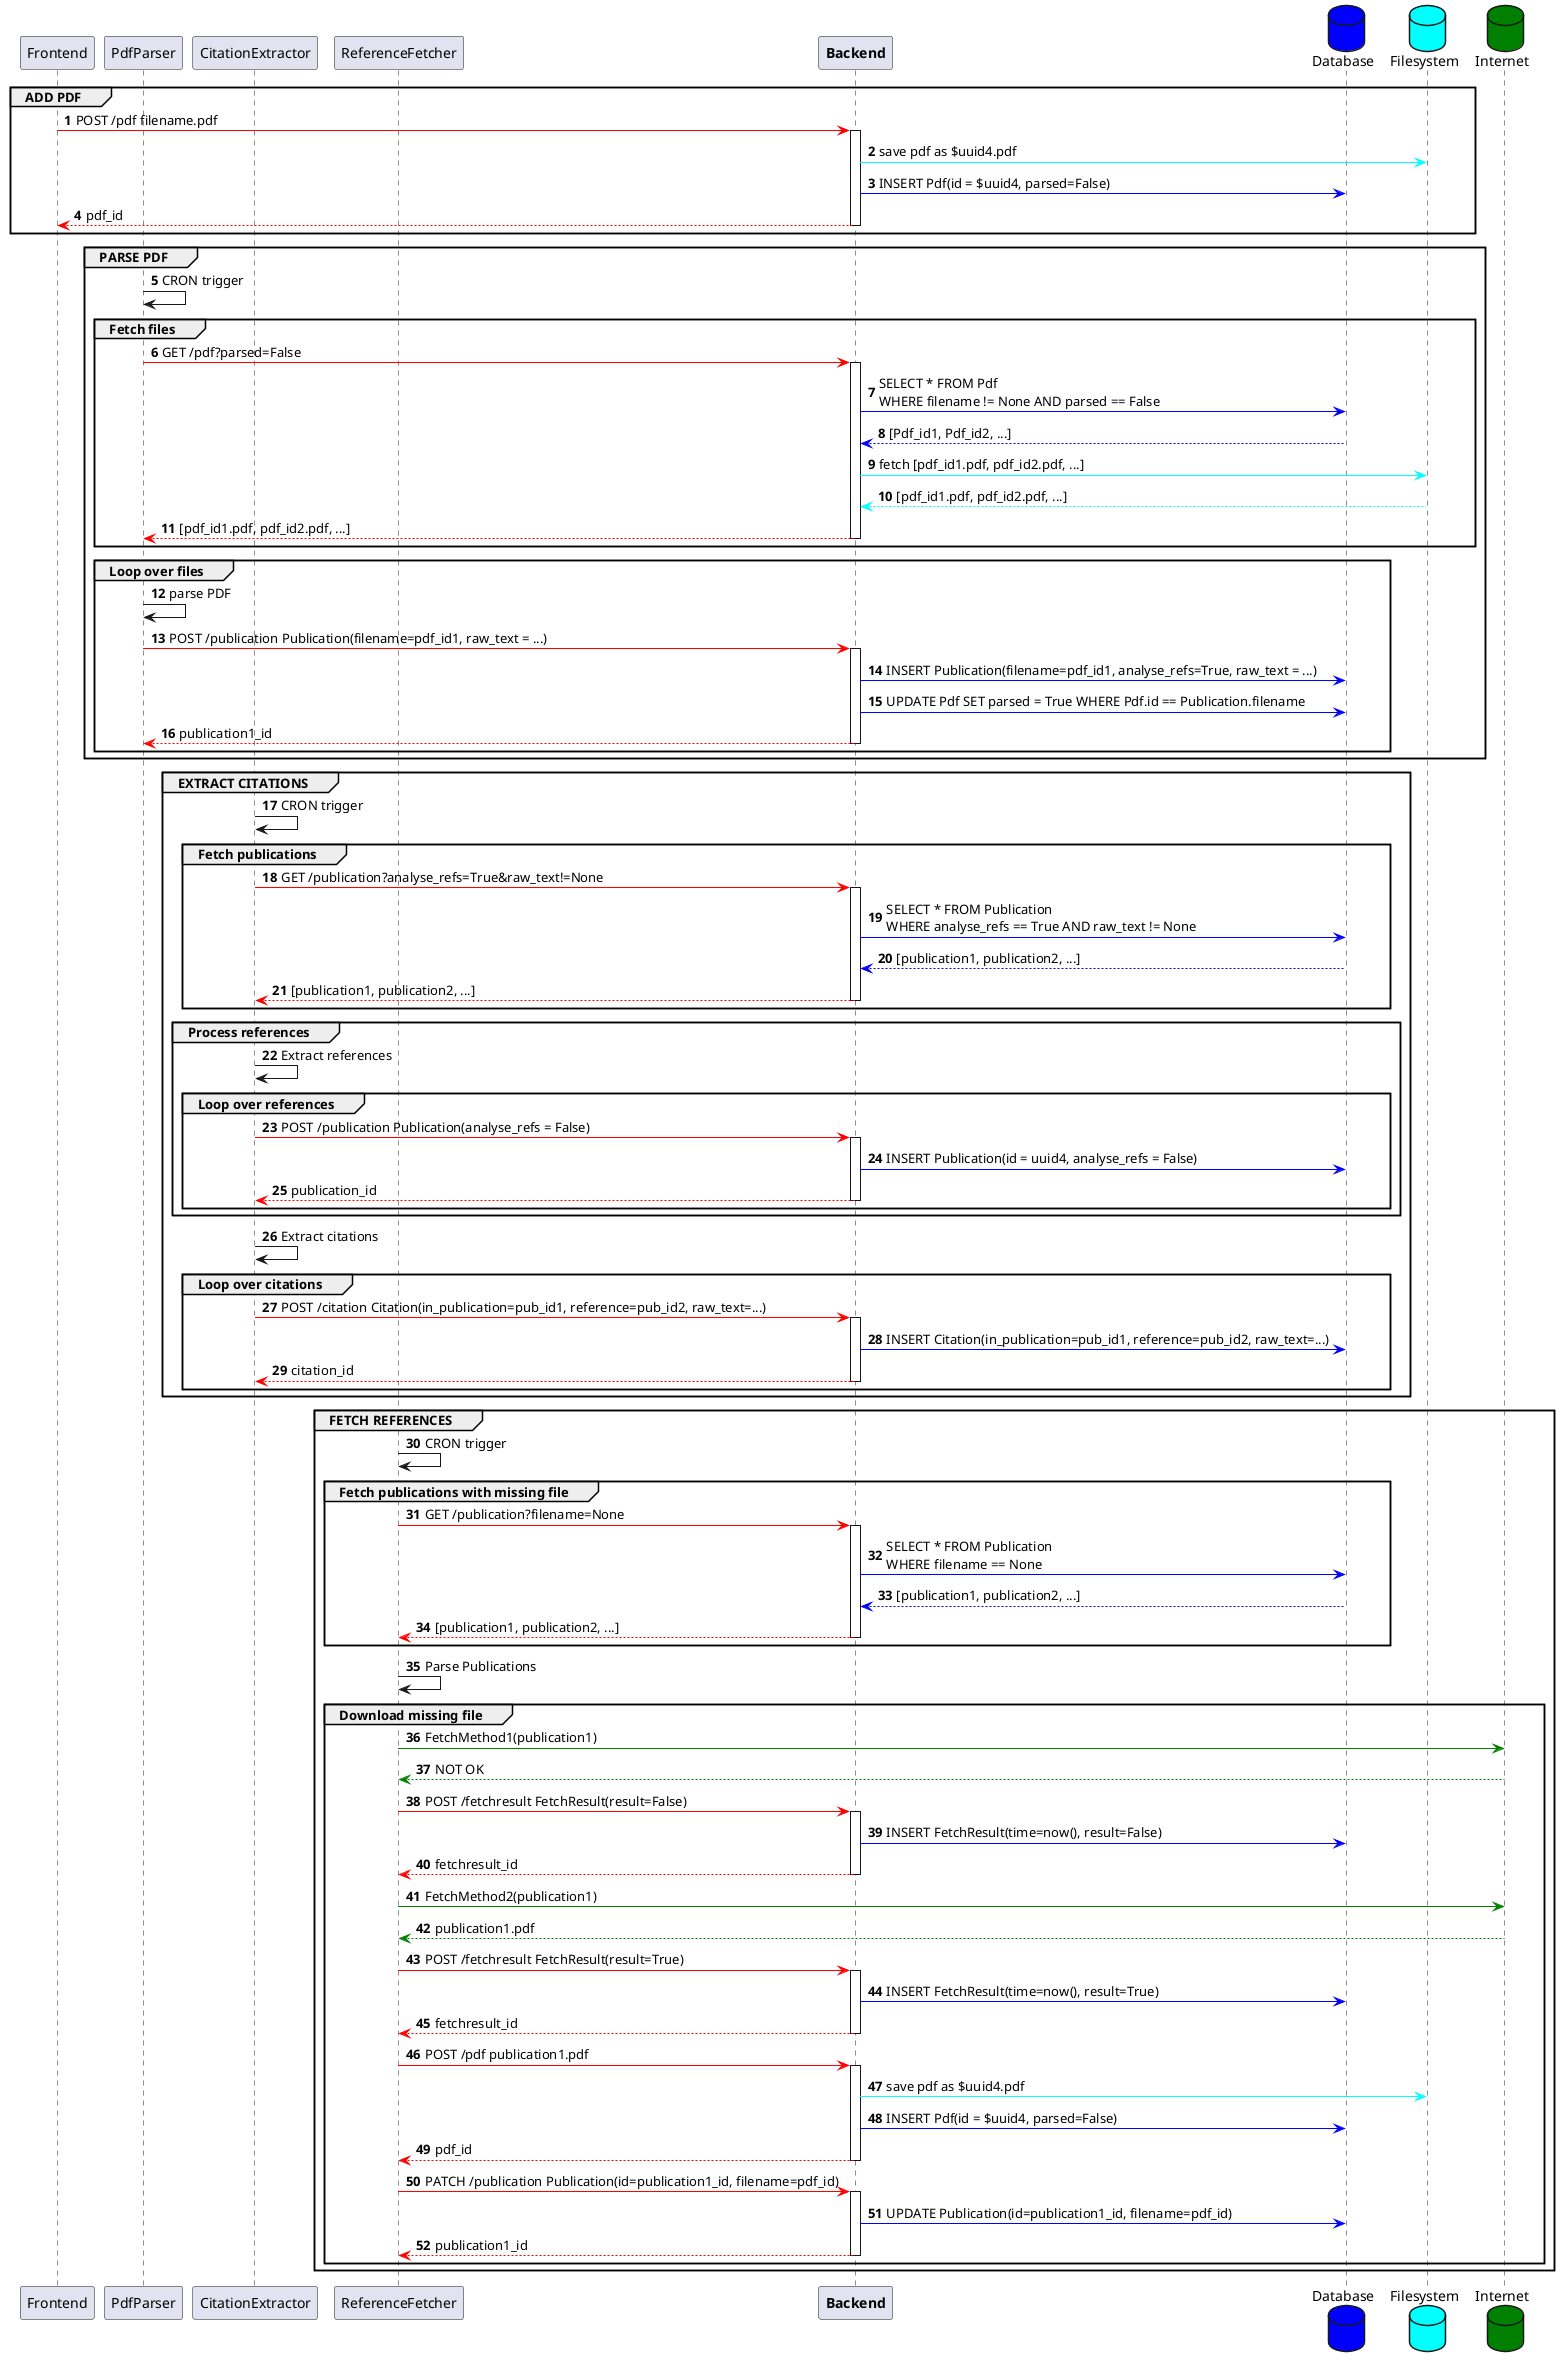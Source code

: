 @startuml process flow with cron
autonumber

participant Frontend as f
participant PdfParser as pdfp
participant CitationExtractor as ce
participant ReferenceFetcher as rf

participant "**Backend**" as b
database    Database   as db #Blue
database    Filesystem as fs #Cyan
database    Internet as internet #Green


group ADD PDF

f -[#Red]> b: POST /pdf filename.pdf
activate b
b -[#Cyan]> fs: save pdf as $uuid4.pdf
b -[#Blue]> db: INSERT Pdf(id = $uuid4, parsed=False)
return pdf_id
end

group PARSE PDF
pdfp -> pdfp: CRON trigger
group Fetch files
pdfp -[#Red]> b: GET /pdf?parsed=False
activate b
b -[#Blue]> db: SELECT * FROM Pdf \nWHERE filename != None AND parsed == False
db --[#Blue]> b: [Pdf_id1, Pdf_id2, ...]
b -[#Cyan]> fs: fetch [pdf_id1.pdf, pdf_id2.pdf, ...]
fs --[#Cyan]> b: [pdf_id1.pdf, pdf_id2.pdf, ...]
return [pdf_id1.pdf, pdf_id2.pdf, ...]
end

group Loop over files
pdfp -> pdfp: parse PDF
pdfp -[#Red]> b: POST /publication Publication(filename=pdf_id1, raw_text = ...)
activate b
b -[#Blue]> db: INSERT Publication(filename=pdf_id1, analyse_refs=True, raw_text = ...)
b -[#Blue]> db: UPDATE Pdf SET parsed = True WHERE Pdf.id == Publication.filename
return publication1_id
end
end


group EXTRACT CITATIONS
ce -> ce: CRON trigger

group Fetch publications
ce -[#Red]> b: GET /publication?analyse_refs=True&raw_text!=None
activate b
b -[#Blue]> db: SELECT * FROM Publication \nWHERE analyse_refs == True AND raw_text != None
db --[#Blue]> b: [publication1, publication2, ...]
return [publication1, publication2, ...]
end

group Process references
ce -> ce: Extract references
group Loop over references
ce -[#Red]> b: POST /publication Publication(analyse_refs = False)
activate b
b -[#Blue]> db: INSERT Publication(id = uuid4, analyse_refs = False)
return publication_id
end
end

ce -> ce: Extract citations
group Loop over citations
ce -[#Red]> b: POST /citation Citation(in_publication=pub_id1, reference=pub_id2, raw_text=...)
activate b
b -[#Blue]> db: INSERT Citation(in_publication=pub_id1, reference=pub_id2, raw_text=...)
return citation_id
end
end

group FETCH REFERENCES
rf -> rf: CRON trigger
group Fetch publications with missing file
rf -[#Red]> b: GET /publication?filename=None
activate b
b -[#Blue]> db: SELECT * FROM Publication \nWHERE filename == None
db --[#Blue]> b: [publication1, publication2, ...]
return [publication1, publication2, ...]
end

rf -> rf: Parse Publications
group Download missing file
rf -[#Green]> internet: FetchMethod1(publication1)
return NOT OK
rf -[#Red]> b: POST /fetchresult FetchResult(result=False)
activate b
b -[#Blue]> db: INSERT FetchResult(time=now(), result=False)
return fetchresult_id

rf -[#Green]> internet: FetchMethod2(publication1)
return publication1.pdf
rf -[#Red]> b: POST /fetchresult FetchResult(result=True)
activate b
b -[#Blue]> db: INSERT FetchResult(time=now(), result=True)
return fetchresult_id

rf -[#Red]> b: POST /pdf publication1.pdf
activate b
b -[#Cyan]> fs: save pdf as $uuid4.pdf
b -[#Blue]> db: INSERT Pdf(id = $uuid4, parsed=False)
return pdf_id

rf -[#Red]> b: PATCH /publication Publication(id=publication1_id, filename=pdf_id)
activate b
b -[#Blue]> db: UPDATE Publication(id=publication1_id, filename=pdf_id)
return publication1_id
end
end

@enduml

